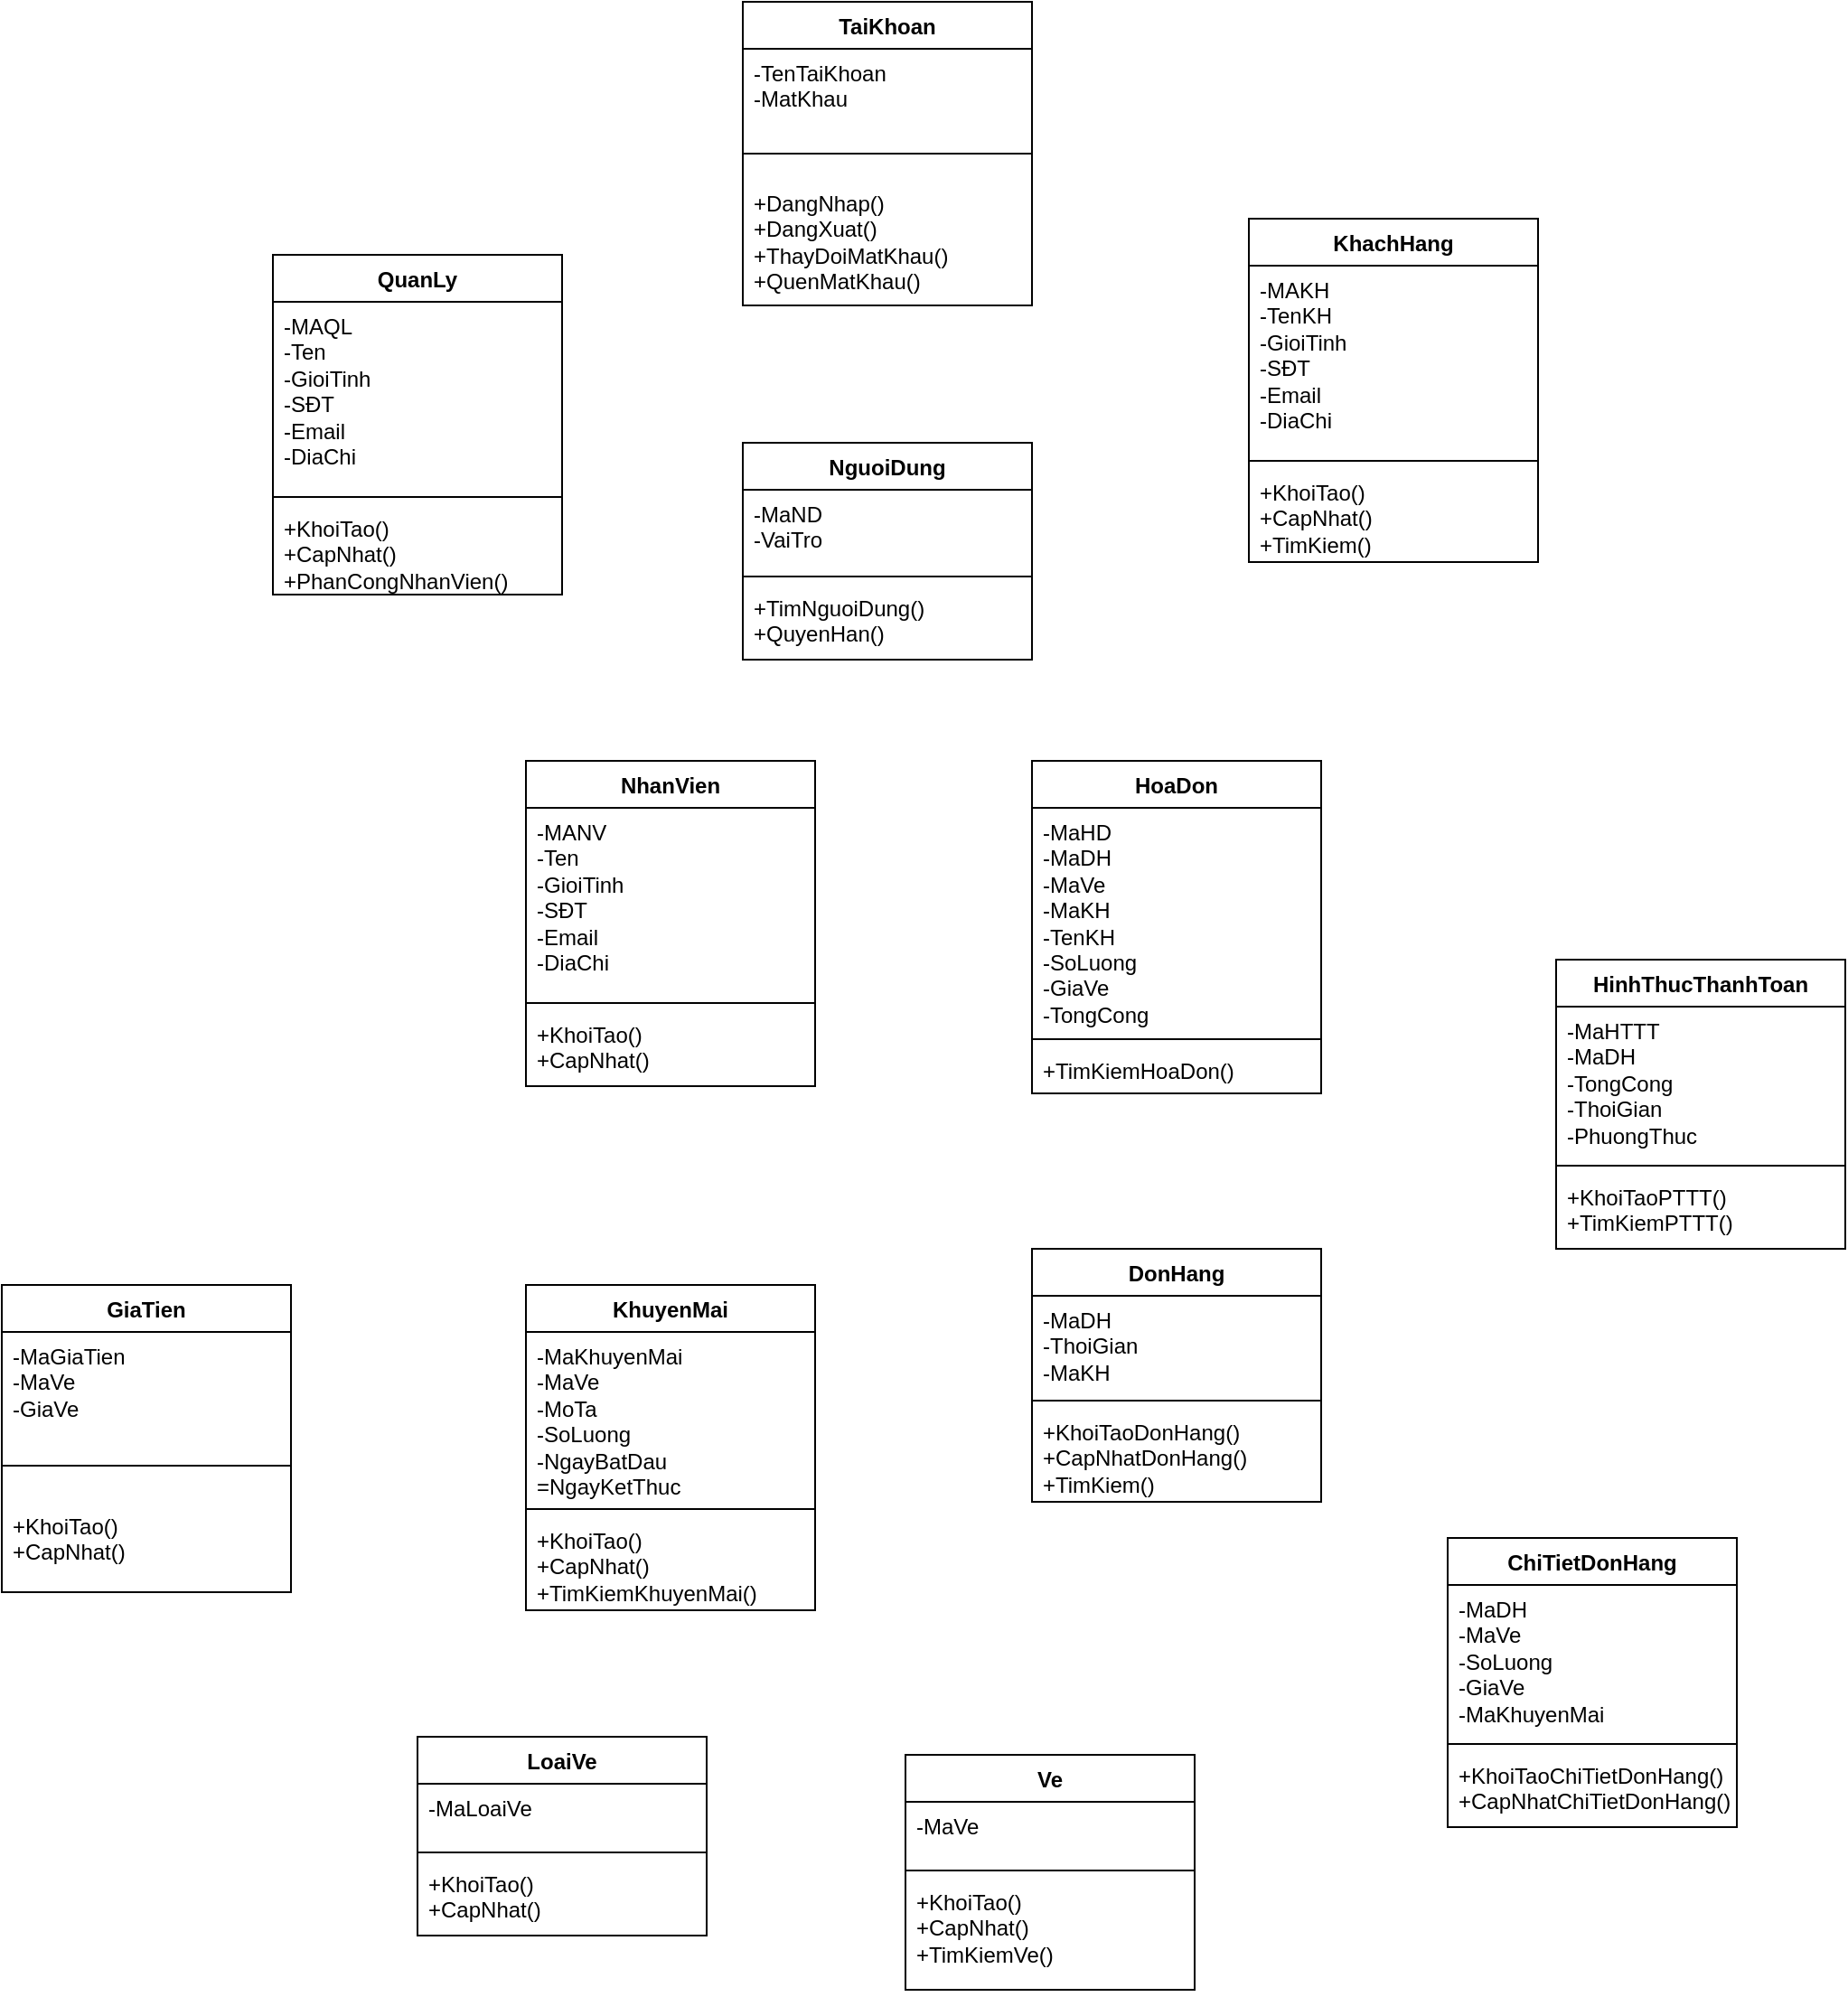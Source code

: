 <mxfile version="21.7.2" type="github">
  <diagram id="C5RBs43oDa-KdzZeNtuy" name="Page-1">
    <mxGraphModel dx="2927" dy="1084" grid="1" gridSize="10" guides="1" tooltips="1" connect="1" arrows="1" fold="1" page="1" pageScale="1" pageWidth="827" pageHeight="1169" math="0" shadow="0">
      <root>
        <mxCell id="WIyWlLk6GJQsqaUBKTNV-0" />
        <mxCell id="WIyWlLk6GJQsqaUBKTNV-1" parent="WIyWlLk6GJQsqaUBKTNV-0" />
        <mxCell id="BTrGEd2tWCoXPLmtfdmU-4" value="QuanLy" style="swimlane;fontStyle=1;align=center;verticalAlign=top;childLayout=stackLayout;horizontal=1;startSize=26;horizontalStack=0;resizeParent=1;resizeParentMax=0;resizeLast=0;collapsible=1;marginBottom=0;whiteSpace=wrap;html=1;" vertex="1" parent="WIyWlLk6GJQsqaUBKTNV-1">
          <mxGeometry x="30" y="160" width="160" height="188" as="geometry" />
        </mxCell>
        <mxCell id="BTrGEd2tWCoXPLmtfdmU-5" value="-MAQL&lt;br&gt;-Ten&lt;br&gt;-GioiTinh&lt;br&gt;-SĐT&lt;br&gt;-Email&lt;br&gt;-DiaChi" style="text;strokeColor=none;fillColor=none;align=left;verticalAlign=top;spacingLeft=4;spacingRight=4;overflow=hidden;rotatable=0;points=[[0,0.5],[1,0.5]];portConstraint=eastwest;whiteSpace=wrap;html=1;" vertex="1" parent="BTrGEd2tWCoXPLmtfdmU-4">
          <mxGeometry y="26" width="160" height="104" as="geometry" />
        </mxCell>
        <mxCell id="BTrGEd2tWCoXPLmtfdmU-6" value="" style="line;strokeWidth=1;fillColor=none;align=left;verticalAlign=middle;spacingTop=-1;spacingLeft=3;spacingRight=3;rotatable=0;labelPosition=right;points=[];portConstraint=eastwest;strokeColor=inherit;" vertex="1" parent="BTrGEd2tWCoXPLmtfdmU-4">
          <mxGeometry y="130" width="160" height="8" as="geometry" />
        </mxCell>
        <mxCell id="BTrGEd2tWCoXPLmtfdmU-7" value="+KhoiTao()&lt;br&gt;+CapNhat()&lt;br&gt;+PhanCongNhanVien()" style="text;strokeColor=none;fillColor=none;align=left;verticalAlign=top;spacingLeft=4;spacingRight=4;overflow=hidden;rotatable=0;points=[[0,0.5],[1,0.5]];portConstraint=eastwest;whiteSpace=wrap;html=1;" vertex="1" parent="BTrGEd2tWCoXPLmtfdmU-4">
          <mxGeometry y="138" width="160" height="50" as="geometry" />
        </mxCell>
        <mxCell id="BTrGEd2tWCoXPLmtfdmU-9" value="TaiKhoan" style="swimlane;fontStyle=1;align=center;verticalAlign=top;childLayout=stackLayout;horizontal=1;startSize=26;horizontalStack=0;resizeParent=1;resizeParentMax=0;resizeLast=0;collapsible=1;marginBottom=0;whiteSpace=wrap;html=1;" vertex="1" parent="WIyWlLk6GJQsqaUBKTNV-1">
          <mxGeometry x="290" y="20" width="160" height="168" as="geometry" />
        </mxCell>
        <mxCell id="BTrGEd2tWCoXPLmtfdmU-10" value="-TenTaiKhoan&lt;br&gt;-MatKhau" style="text;strokeColor=none;fillColor=none;align=left;verticalAlign=top;spacingLeft=4;spacingRight=4;overflow=hidden;rotatable=0;points=[[0,0.5],[1,0.5]];portConstraint=eastwest;whiteSpace=wrap;html=1;" vertex="1" parent="BTrGEd2tWCoXPLmtfdmU-9">
          <mxGeometry y="26" width="160" height="44" as="geometry" />
        </mxCell>
        <mxCell id="BTrGEd2tWCoXPLmtfdmU-11" value="" style="line;strokeWidth=1;fillColor=none;align=left;verticalAlign=middle;spacingTop=-1;spacingLeft=3;spacingRight=3;rotatable=0;labelPosition=right;points=[];portConstraint=eastwest;strokeColor=inherit;" vertex="1" parent="BTrGEd2tWCoXPLmtfdmU-9">
          <mxGeometry y="70" width="160" height="28" as="geometry" />
        </mxCell>
        <mxCell id="BTrGEd2tWCoXPLmtfdmU-12" value="+DangNhap()&lt;br&gt;+DangXuat()&lt;br&gt;+ThayDoiMatKhau()&lt;br&gt;+QuenMatKhau()" style="text;strokeColor=none;fillColor=none;align=left;verticalAlign=top;spacingLeft=4;spacingRight=4;overflow=hidden;rotatable=0;points=[[0,0.5],[1,0.5]];portConstraint=eastwest;whiteSpace=wrap;html=1;" vertex="1" parent="BTrGEd2tWCoXPLmtfdmU-9">
          <mxGeometry y="98" width="160" height="70" as="geometry" />
        </mxCell>
        <mxCell id="BTrGEd2tWCoXPLmtfdmU-13" value="NguoiDung" style="swimlane;fontStyle=1;align=center;verticalAlign=top;childLayout=stackLayout;horizontal=1;startSize=26;horizontalStack=0;resizeParent=1;resizeParentMax=0;resizeLast=0;collapsible=1;marginBottom=0;whiteSpace=wrap;html=1;" vertex="1" parent="WIyWlLk6GJQsqaUBKTNV-1">
          <mxGeometry x="290" y="264" width="160" height="120" as="geometry" />
        </mxCell>
        <mxCell id="BTrGEd2tWCoXPLmtfdmU-14" value="-MaND&lt;br&gt;-VaiTro" style="text;strokeColor=none;fillColor=none;align=left;verticalAlign=top;spacingLeft=4;spacingRight=4;overflow=hidden;rotatable=0;points=[[0,0.5],[1,0.5]];portConstraint=eastwest;whiteSpace=wrap;html=1;" vertex="1" parent="BTrGEd2tWCoXPLmtfdmU-13">
          <mxGeometry y="26" width="160" height="44" as="geometry" />
        </mxCell>
        <mxCell id="BTrGEd2tWCoXPLmtfdmU-15" value="" style="line;strokeWidth=1;fillColor=none;align=left;verticalAlign=middle;spacingTop=-1;spacingLeft=3;spacingRight=3;rotatable=0;labelPosition=right;points=[];portConstraint=eastwest;strokeColor=inherit;" vertex="1" parent="BTrGEd2tWCoXPLmtfdmU-13">
          <mxGeometry y="70" width="160" height="8" as="geometry" />
        </mxCell>
        <mxCell id="BTrGEd2tWCoXPLmtfdmU-16" value="+TimNguoiDung()&lt;br&gt;+QuyenHan()" style="text;strokeColor=none;fillColor=none;align=left;verticalAlign=top;spacingLeft=4;spacingRight=4;overflow=hidden;rotatable=0;points=[[0,0.5],[1,0.5]];portConstraint=eastwest;whiteSpace=wrap;html=1;" vertex="1" parent="BTrGEd2tWCoXPLmtfdmU-13">
          <mxGeometry y="78" width="160" height="42" as="geometry" />
        </mxCell>
        <mxCell id="BTrGEd2tWCoXPLmtfdmU-17" value="KhachHang" style="swimlane;fontStyle=1;align=center;verticalAlign=top;childLayout=stackLayout;horizontal=1;startSize=26;horizontalStack=0;resizeParent=1;resizeParentMax=0;resizeLast=0;collapsible=1;marginBottom=0;whiteSpace=wrap;html=1;" vertex="1" parent="WIyWlLk6GJQsqaUBKTNV-1">
          <mxGeometry x="570" y="140" width="160" height="190" as="geometry" />
        </mxCell>
        <mxCell id="BTrGEd2tWCoXPLmtfdmU-18" value="-MAKH&lt;br&gt;-TenKH&lt;br&gt;-GioiTinh&lt;br&gt;-SĐT&lt;br&gt;-Email&lt;br&gt;-DiaChi" style="text;strokeColor=none;fillColor=none;align=left;verticalAlign=top;spacingLeft=4;spacingRight=4;overflow=hidden;rotatable=0;points=[[0,0.5],[1,0.5]];portConstraint=eastwest;whiteSpace=wrap;html=1;" vertex="1" parent="BTrGEd2tWCoXPLmtfdmU-17">
          <mxGeometry y="26" width="160" height="104" as="geometry" />
        </mxCell>
        <mxCell id="BTrGEd2tWCoXPLmtfdmU-19" value="" style="line;strokeWidth=1;fillColor=none;align=left;verticalAlign=middle;spacingTop=-1;spacingLeft=3;spacingRight=3;rotatable=0;labelPosition=right;points=[];portConstraint=eastwest;strokeColor=inherit;" vertex="1" parent="BTrGEd2tWCoXPLmtfdmU-17">
          <mxGeometry y="130" width="160" height="8" as="geometry" />
        </mxCell>
        <mxCell id="BTrGEd2tWCoXPLmtfdmU-20" value="+KhoiTao()&lt;br&gt;+CapNhat()&lt;br&gt;+TimKiem()" style="text;strokeColor=none;fillColor=none;align=left;verticalAlign=top;spacingLeft=4;spacingRight=4;overflow=hidden;rotatable=0;points=[[0,0.5],[1,0.5]];portConstraint=eastwest;whiteSpace=wrap;html=1;" vertex="1" parent="BTrGEd2tWCoXPLmtfdmU-17">
          <mxGeometry y="138" width="160" height="52" as="geometry" />
        </mxCell>
        <mxCell id="BTrGEd2tWCoXPLmtfdmU-22" value="NhanVien" style="swimlane;fontStyle=1;align=center;verticalAlign=top;childLayout=stackLayout;horizontal=1;startSize=26;horizontalStack=0;resizeParent=1;resizeParentMax=0;resizeLast=0;collapsible=1;marginBottom=0;whiteSpace=wrap;html=1;" vertex="1" parent="WIyWlLk6GJQsqaUBKTNV-1">
          <mxGeometry x="170" y="440" width="160" height="180" as="geometry" />
        </mxCell>
        <mxCell id="BTrGEd2tWCoXPLmtfdmU-23" value="-MANV&lt;br&gt;-Ten&lt;br&gt;-GioiTinh&lt;br&gt;-SĐT&lt;br&gt;-Email&lt;br&gt;-DiaChi" style="text;strokeColor=none;fillColor=none;align=left;verticalAlign=top;spacingLeft=4;spacingRight=4;overflow=hidden;rotatable=0;points=[[0,0.5],[1,0.5]];portConstraint=eastwest;whiteSpace=wrap;html=1;" vertex="1" parent="BTrGEd2tWCoXPLmtfdmU-22">
          <mxGeometry y="26" width="160" height="104" as="geometry" />
        </mxCell>
        <mxCell id="BTrGEd2tWCoXPLmtfdmU-24" value="" style="line;strokeWidth=1;fillColor=none;align=left;verticalAlign=middle;spacingTop=-1;spacingLeft=3;spacingRight=3;rotatable=0;labelPosition=right;points=[];portConstraint=eastwest;strokeColor=inherit;" vertex="1" parent="BTrGEd2tWCoXPLmtfdmU-22">
          <mxGeometry y="130" width="160" height="8" as="geometry" />
        </mxCell>
        <mxCell id="BTrGEd2tWCoXPLmtfdmU-25" value="+KhoiTao()&lt;br&gt;+CapNhat()" style="text;strokeColor=none;fillColor=none;align=left;verticalAlign=top;spacingLeft=4;spacingRight=4;overflow=hidden;rotatable=0;points=[[0,0.5],[1,0.5]];portConstraint=eastwest;whiteSpace=wrap;html=1;" vertex="1" parent="BTrGEd2tWCoXPLmtfdmU-22">
          <mxGeometry y="138" width="160" height="42" as="geometry" />
        </mxCell>
        <mxCell id="BTrGEd2tWCoXPLmtfdmU-26" value="HoaDon" style="swimlane;fontStyle=1;align=center;verticalAlign=top;childLayout=stackLayout;horizontal=1;startSize=26;horizontalStack=0;resizeParent=1;resizeParentMax=0;resizeLast=0;collapsible=1;marginBottom=0;whiteSpace=wrap;html=1;" vertex="1" parent="WIyWlLk6GJQsqaUBKTNV-1">
          <mxGeometry x="450" y="440" width="160" height="184" as="geometry" />
        </mxCell>
        <mxCell id="BTrGEd2tWCoXPLmtfdmU-27" value="-MaHD&lt;br&gt;-MaDH&lt;br&gt;-MaVe&lt;br&gt;-MaKH&lt;br&gt;-TenKH&lt;br&gt;-SoLuong&lt;br&gt;-GiaVe&lt;br&gt;-TongCong" style="text;strokeColor=none;fillColor=none;align=left;verticalAlign=top;spacingLeft=4;spacingRight=4;overflow=hidden;rotatable=0;points=[[0,0.5],[1,0.5]];portConstraint=eastwest;whiteSpace=wrap;html=1;" vertex="1" parent="BTrGEd2tWCoXPLmtfdmU-26">
          <mxGeometry y="26" width="160" height="124" as="geometry" />
        </mxCell>
        <mxCell id="BTrGEd2tWCoXPLmtfdmU-28" value="" style="line;strokeWidth=1;fillColor=none;align=left;verticalAlign=middle;spacingTop=-1;spacingLeft=3;spacingRight=3;rotatable=0;labelPosition=right;points=[];portConstraint=eastwest;strokeColor=inherit;" vertex="1" parent="BTrGEd2tWCoXPLmtfdmU-26">
          <mxGeometry y="150" width="160" height="8" as="geometry" />
        </mxCell>
        <mxCell id="BTrGEd2tWCoXPLmtfdmU-29" value="+TimKiemHoaDon()" style="text;strokeColor=none;fillColor=none;align=left;verticalAlign=top;spacingLeft=4;spacingRight=4;overflow=hidden;rotatable=0;points=[[0,0.5],[1,0.5]];portConstraint=eastwest;whiteSpace=wrap;html=1;" vertex="1" parent="BTrGEd2tWCoXPLmtfdmU-26">
          <mxGeometry y="158" width="160" height="26" as="geometry" />
        </mxCell>
        <mxCell id="BTrGEd2tWCoXPLmtfdmU-30" value="DonHang" style="swimlane;fontStyle=1;align=center;verticalAlign=top;childLayout=stackLayout;horizontal=1;startSize=26;horizontalStack=0;resizeParent=1;resizeParentMax=0;resizeLast=0;collapsible=1;marginBottom=0;whiteSpace=wrap;html=1;" vertex="1" parent="WIyWlLk6GJQsqaUBKTNV-1">
          <mxGeometry x="450" y="710" width="160" height="140" as="geometry" />
        </mxCell>
        <mxCell id="BTrGEd2tWCoXPLmtfdmU-31" value="-MaDH&lt;br&gt;-ThoiGian&lt;br&gt;-MaKH" style="text;strokeColor=none;fillColor=none;align=left;verticalAlign=top;spacingLeft=4;spacingRight=4;overflow=hidden;rotatable=0;points=[[0,0.5],[1,0.5]];portConstraint=eastwest;whiteSpace=wrap;html=1;" vertex="1" parent="BTrGEd2tWCoXPLmtfdmU-30">
          <mxGeometry y="26" width="160" height="54" as="geometry" />
        </mxCell>
        <mxCell id="BTrGEd2tWCoXPLmtfdmU-32" value="" style="line;strokeWidth=1;fillColor=none;align=left;verticalAlign=middle;spacingTop=-1;spacingLeft=3;spacingRight=3;rotatable=0;labelPosition=right;points=[];portConstraint=eastwest;strokeColor=inherit;" vertex="1" parent="BTrGEd2tWCoXPLmtfdmU-30">
          <mxGeometry y="80" width="160" height="8" as="geometry" />
        </mxCell>
        <mxCell id="BTrGEd2tWCoXPLmtfdmU-33" value="+KhoiTaoDonHang()&lt;br&gt;+CapNhatDonHang()&lt;br&gt;+TimKiem()" style="text;strokeColor=none;fillColor=none;align=left;verticalAlign=top;spacingLeft=4;spacingRight=4;overflow=hidden;rotatable=0;points=[[0,0.5],[1,0.5]];portConstraint=eastwest;whiteSpace=wrap;html=1;" vertex="1" parent="BTrGEd2tWCoXPLmtfdmU-30">
          <mxGeometry y="88" width="160" height="52" as="geometry" />
        </mxCell>
        <mxCell id="BTrGEd2tWCoXPLmtfdmU-34" value="HinhThucThanhToan" style="swimlane;fontStyle=1;align=center;verticalAlign=top;childLayout=stackLayout;horizontal=1;startSize=26;horizontalStack=0;resizeParent=1;resizeParentMax=0;resizeLast=0;collapsible=1;marginBottom=0;whiteSpace=wrap;html=1;" vertex="1" parent="WIyWlLk6GJQsqaUBKTNV-1">
          <mxGeometry x="740" y="550" width="160" height="160" as="geometry" />
        </mxCell>
        <mxCell id="BTrGEd2tWCoXPLmtfdmU-35" value="-MaHTTT&lt;br&gt;-MaDH&lt;br&gt;-TongCong&lt;br&gt;-ThoiGian&lt;br&gt;-PhuongThuc" style="text;strokeColor=none;fillColor=none;align=left;verticalAlign=top;spacingLeft=4;spacingRight=4;overflow=hidden;rotatable=0;points=[[0,0.5],[1,0.5]];portConstraint=eastwest;whiteSpace=wrap;html=1;" vertex="1" parent="BTrGEd2tWCoXPLmtfdmU-34">
          <mxGeometry y="26" width="160" height="84" as="geometry" />
        </mxCell>
        <mxCell id="BTrGEd2tWCoXPLmtfdmU-36" value="" style="line;strokeWidth=1;fillColor=none;align=left;verticalAlign=middle;spacingTop=-1;spacingLeft=3;spacingRight=3;rotatable=0;labelPosition=right;points=[];portConstraint=eastwest;strokeColor=inherit;" vertex="1" parent="BTrGEd2tWCoXPLmtfdmU-34">
          <mxGeometry y="110" width="160" height="8" as="geometry" />
        </mxCell>
        <mxCell id="BTrGEd2tWCoXPLmtfdmU-37" value="+KhoiTaoPTTT()&lt;br&gt;+TimKiemPTTT()" style="text;strokeColor=none;fillColor=none;align=left;verticalAlign=top;spacingLeft=4;spacingRight=4;overflow=hidden;rotatable=0;points=[[0,0.5],[1,0.5]];portConstraint=eastwest;whiteSpace=wrap;html=1;" vertex="1" parent="BTrGEd2tWCoXPLmtfdmU-34">
          <mxGeometry y="118" width="160" height="42" as="geometry" />
        </mxCell>
        <mxCell id="BTrGEd2tWCoXPLmtfdmU-39" value="ChiTietDonHang" style="swimlane;fontStyle=1;align=center;verticalAlign=top;childLayout=stackLayout;horizontal=1;startSize=26;horizontalStack=0;resizeParent=1;resizeParentMax=0;resizeLast=0;collapsible=1;marginBottom=0;whiteSpace=wrap;html=1;" vertex="1" parent="WIyWlLk6GJQsqaUBKTNV-1">
          <mxGeometry x="680" y="870" width="160" height="160" as="geometry" />
        </mxCell>
        <mxCell id="BTrGEd2tWCoXPLmtfdmU-40" value="-MaDH&lt;br&gt;-MaVe&lt;br&gt;-SoLuong&lt;br&gt;-GiaVe&lt;br&gt;-MaKhuyenMai" style="text;strokeColor=none;fillColor=none;align=left;verticalAlign=top;spacingLeft=4;spacingRight=4;overflow=hidden;rotatable=0;points=[[0,0.5],[1,0.5]];portConstraint=eastwest;whiteSpace=wrap;html=1;" vertex="1" parent="BTrGEd2tWCoXPLmtfdmU-39">
          <mxGeometry y="26" width="160" height="84" as="geometry" />
        </mxCell>
        <mxCell id="BTrGEd2tWCoXPLmtfdmU-41" value="" style="line;strokeWidth=1;fillColor=none;align=left;verticalAlign=middle;spacingTop=-1;spacingLeft=3;spacingRight=3;rotatable=0;labelPosition=right;points=[];portConstraint=eastwest;strokeColor=inherit;" vertex="1" parent="BTrGEd2tWCoXPLmtfdmU-39">
          <mxGeometry y="110" width="160" height="8" as="geometry" />
        </mxCell>
        <mxCell id="BTrGEd2tWCoXPLmtfdmU-42" value="+KhoiTaoChiTietDonHang()&lt;br&gt;+CapNhatChiTietDonHang()" style="text;strokeColor=none;fillColor=none;align=left;verticalAlign=top;spacingLeft=4;spacingRight=4;overflow=hidden;rotatable=0;points=[[0,0.5],[1,0.5]];portConstraint=eastwest;whiteSpace=wrap;html=1;" vertex="1" parent="BTrGEd2tWCoXPLmtfdmU-39">
          <mxGeometry y="118" width="160" height="42" as="geometry" />
        </mxCell>
        <mxCell id="BTrGEd2tWCoXPLmtfdmU-43" value="KhuyenMai" style="swimlane;fontStyle=1;align=center;verticalAlign=top;childLayout=stackLayout;horizontal=1;startSize=26;horizontalStack=0;resizeParent=1;resizeParentMax=0;resizeLast=0;collapsible=1;marginBottom=0;whiteSpace=wrap;html=1;" vertex="1" parent="WIyWlLk6GJQsqaUBKTNV-1">
          <mxGeometry x="170" y="730" width="160" height="180" as="geometry" />
        </mxCell>
        <mxCell id="BTrGEd2tWCoXPLmtfdmU-44" value="-MaKhuyenMai&lt;br&gt;-MaVe&lt;br&gt;-MoTa&lt;br&gt;-SoLuong&lt;br&gt;-NgayBatDau&lt;br&gt;=NgayKetThuc" style="text;strokeColor=none;fillColor=none;align=left;verticalAlign=top;spacingLeft=4;spacingRight=4;overflow=hidden;rotatable=0;points=[[0,0.5],[1,0.5]];portConstraint=eastwest;whiteSpace=wrap;html=1;" vertex="1" parent="BTrGEd2tWCoXPLmtfdmU-43">
          <mxGeometry y="26" width="160" height="94" as="geometry" />
        </mxCell>
        <mxCell id="BTrGEd2tWCoXPLmtfdmU-45" value="" style="line;strokeWidth=1;fillColor=none;align=left;verticalAlign=middle;spacingTop=-1;spacingLeft=3;spacingRight=3;rotatable=0;labelPosition=right;points=[];portConstraint=eastwest;strokeColor=inherit;" vertex="1" parent="BTrGEd2tWCoXPLmtfdmU-43">
          <mxGeometry y="120" width="160" height="8" as="geometry" />
        </mxCell>
        <mxCell id="BTrGEd2tWCoXPLmtfdmU-46" value="+KhoiTao()&lt;br&gt;+CapNhat()&lt;br&gt;+TimKiemKhuyenMai()" style="text;strokeColor=none;fillColor=none;align=left;verticalAlign=top;spacingLeft=4;spacingRight=4;overflow=hidden;rotatable=0;points=[[0,0.5],[1,0.5]];portConstraint=eastwest;whiteSpace=wrap;html=1;" vertex="1" parent="BTrGEd2tWCoXPLmtfdmU-43">
          <mxGeometry y="128" width="160" height="52" as="geometry" />
        </mxCell>
        <mxCell id="BTrGEd2tWCoXPLmtfdmU-48" value="Ve" style="swimlane;fontStyle=1;align=center;verticalAlign=top;childLayout=stackLayout;horizontal=1;startSize=26;horizontalStack=0;resizeParent=1;resizeParentMax=0;resizeLast=0;collapsible=1;marginBottom=0;whiteSpace=wrap;html=1;" vertex="1" parent="WIyWlLk6GJQsqaUBKTNV-1">
          <mxGeometry x="380" y="990" width="160" height="130" as="geometry" />
        </mxCell>
        <mxCell id="BTrGEd2tWCoXPLmtfdmU-49" value="-MaVe" style="text;strokeColor=none;fillColor=none;align=left;verticalAlign=top;spacingLeft=4;spacingRight=4;overflow=hidden;rotatable=0;points=[[0,0.5],[1,0.5]];portConstraint=eastwest;whiteSpace=wrap;html=1;" vertex="1" parent="BTrGEd2tWCoXPLmtfdmU-48">
          <mxGeometry y="26" width="160" height="34" as="geometry" />
        </mxCell>
        <mxCell id="BTrGEd2tWCoXPLmtfdmU-50" value="" style="line;strokeWidth=1;fillColor=none;align=left;verticalAlign=middle;spacingTop=-1;spacingLeft=3;spacingRight=3;rotatable=0;labelPosition=right;points=[];portConstraint=eastwest;strokeColor=inherit;" vertex="1" parent="BTrGEd2tWCoXPLmtfdmU-48">
          <mxGeometry y="60" width="160" height="8" as="geometry" />
        </mxCell>
        <mxCell id="BTrGEd2tWCoXPLmtfdmU-51" value="+KhoiTao()&lt;br&gt;+CapNhat()&lt;br&gt;+TimKiemVe()" style="text;strokeColor=none;fillColor=none;align=left;verticalAlign=top;spacingLeft=4;spacingRight=4;overflow=hidden;rotatable=0;points=[[0,0.5],[1,0.5]];portConstraint=eastwest;whiteSpace=wrap;html=1;" vertex="1" parent="BTrGEd2tWCoXPLmtfdmU-48">
          <mxGeometry y="68" width="160" height="62" as="geometry" />
        </mxCell>
        <mxCell id="BTrGEd2tWCoXPLmtfdmU-52" value="LoaiVe" style="swimlane;fontStyle=1;align=center;verticalAlign=top;childLayout=stackLayout;horizontal=1;startSize=26;horizontalStack=0;resizeParent=1;resizeParentMax=0;resizeLast=0;collapsible=1;marginBottom=0;whiteSpace=wrap;html=1;" vertex="1" parent="WIyWlLk6GJQsqaUBKTNV-1">
          <mxGeometry x="110" y="980" width="160" height="110" as="geometry" />
        </mxCell>
        <mxCell id="BTrGEd2tWCoXPLmtfdmU-53" value="-MaLoaiVe" style="text;strokeColor=none;fillColor=none;align=left;verticalAlign=top;spacingLeft=4;spacingRight=4;overflow=hidden;rotatable=0;points=[[0,0.5],[1,0.5]];portConstraint=eastwest;whiteSpace=wrap;html=1;" vertex="1" parent="BTrGEd2tWCoXPLmtfdmU-52">
          <mxGeometry y="26" width="160" height="34" as="geometry" />
        </mxCell>
        <mxCell id="BTrGEd2tWCoXPLmtfdmU-54" value="" style="line;strokeWidth=1;fillColor=none;align=left;verticalAlign=middle;spacingTop=-1;spacingLeft=3;spacingRight=3;rotatable=0;labelPosition=right;points=[];portConstraint=eastwest;strokeColor=inherit;" vertex="1" parent="BTrGEd2tWCoXPLmtfdmU-52">
          <mxGeometry y="60" width="160" height="8" as="geometry" />
        </mxCell>
        <mxCell id="BTrGEd2tWCoXPLmtfdmU-55" value="+KhoiTao()&lt;br&gt;+CapNhat()" style="text;strokeColor=none;fillColor=none;align=left;verticalAlign=top;spacingLeft=4;spacingRight=4;overflow=hidden;rotatable=0;points=[[0,0.5],[1,0.5]];portConstraint=eastwest;whiteSpace=wrap;html=1;" vertex="1" parent="BTrGEd2tWCoXPLmtfdmU-52">
          <mxGeometry y="68" width="160" height="42" as="geometry" />
        </mxCell>
        <mxCell id="BTrGEd2tWCoXPLmtfdmU-56" value="GiaTien" style="swimlane;fontStyle=1;align=center;verticalAlign=top;childLayout=stackLayout;horizontal=1;startSize=26;horizontalStack=0;resizeParent=1;resizeParentMax=0;resizeLast=0;collapsible=1;marginBottom=0;whiteSpace=wrap;html=1;" vertex="1" parent="WIyWlLk6GJQsqaUBKTNV-1">
          <mxGeometry x="-120" y="730" width="160" height="170" as="geometry" />
        </mxCell>
        <mxCell id="BTrGEd2tWCoXPLmtfdmU-57" value="-MaGiaTien&lt;br&gt;-MaVe&lt;br&gt;-GiaVe" style="text;strokeColor=none;fillColor=none;align=left;verticalAlign=top;spacingLeft=4;spacingRight=4;overflow=hidden;rotatable=0;points=[[0,0.5],[1,0.5]];portConstraint=eastwest;whiteSpace=wrap;html=1;" vertex="1" parent="BTrGEd2tWCoXPLmtfdmU-56">
          <mxGeometry y="26" width="160" height="54" as="geometry" />
        </mxCell>
        <mxCell id="BTrGEd2tWCoXPLmtfdmU-58" value="" style="line;strokeWidth=1;fillColor=none;align=left;verticalAlign=middle;spacingTop=-1;spacingLeft=3;spacingRight=3;rotatable=0;labelPosition=right;points=[];portConstraint=eastwest;strokeColor=inherit;" vertex="1" parent="BTrGEd2tWCoXPLmtfdmU-56">
          <mxGeometry y="80" width="160" height="40" as="geometry" />
        </mxCell>
        <mxCell id="BTrGEd2tWCoXPLmtfdmU-59" value="+KhoiTao()&lt;br&gt;+CapNhat()" style="text;strokeColor=none;fillColor=none;align=left;verticalAlign=top;spacingLeft=4;spacingRight=4;overflow=hidden;rotatable=0;points=[[0,0.5],[1,0.5]];portConstraint=eastwest;whiteSpace=wrap;html=1;" vertex="1" parent="BTrGEd2tWCoXPLmtfdmU-56">
          <mxGeometry y="120" width="160" height="50" as="geometry" />
        </mxCell>
      </root>
    </mxGraphModel>
  </diagram>
</mxfile>

